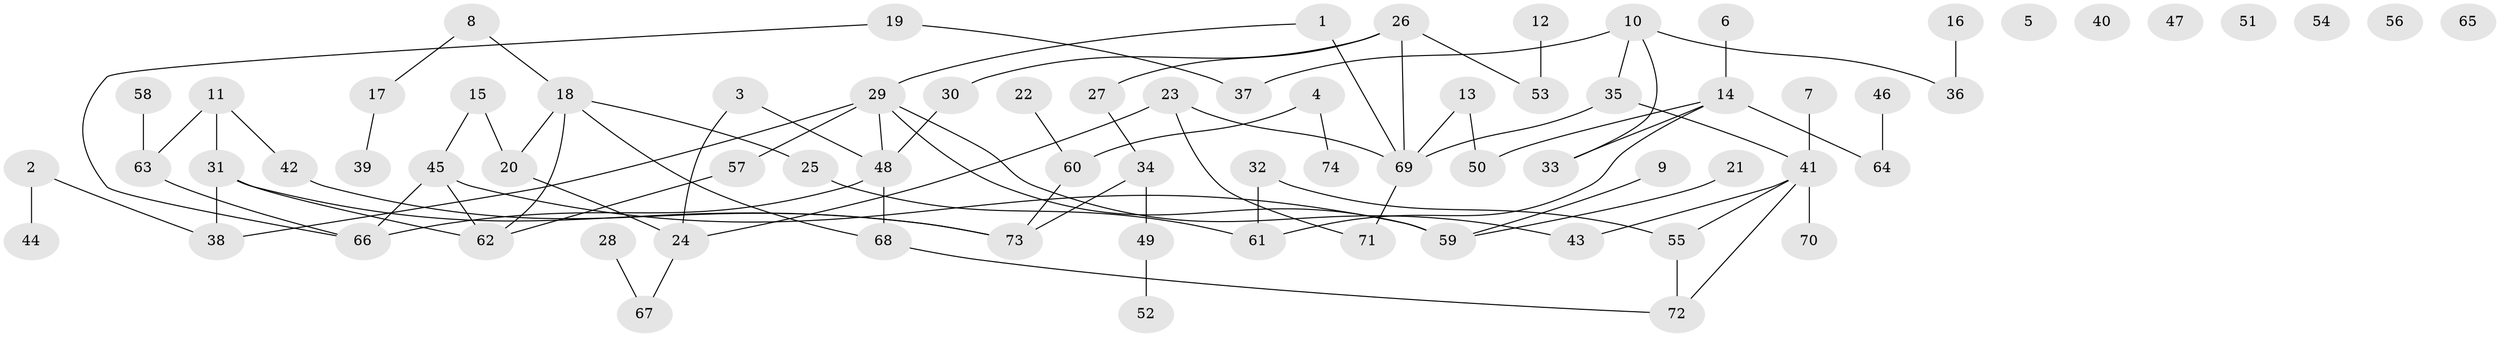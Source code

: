 // coarse degree distribution, {2: 0.16326530612244897, 3: 0.16326530612244897, 1: 0.2653061224489796, 0: 0.14285714285714285, 5: 0.10204081632653061, 4: 0.10204081632653061, 8: 0.04081632653061224, 6: 0.02040816326530612}
// Generated by graph-tools (version 1.1) at 2025/23/03/03/25 07:23:29]
// undirected, 74 vertices, 85 edges
graph export_dot {
graph [start="1"]
  node [color=gray90,style=filled];
  1;
  2;
  3;
  4;
  5;
  6;
  7;
  8;
  9;
  10;
  11;
  12;
  13;
  14;
  15;
  16;
  17;
  18;
  19;
  20;
  21;
  22;
  23;
  24;
  25;
  26;
  27;
  28;
  29;
  30;
  31;
  32;
  33;
  34;
  35;
  36;
  37;
  38;
  39;
  40;
  41;
  42;
  43;
  44;
  45;
  46;
  47;
  48;
  49;
  50;
  51;
  52;
  53;
  54;
  55;
  56;
  57;
  58;
  59;
  60;
  61;
  62;
  63;
  64;
  65;
  66;
  67;
  68;
  69;
  70;
  71;
  72;
  73;
  74;
  1 -- 29;
  1 -- 69;
  2 -- 38;
  2 -- 44;
  3 -- 24;
  3 -- 48;
  4 -- 60;
  4 -- 74;
  6 -- 14;
  7 -- 41;
  8 -- 17;
  8 -- 18;
  9 -- 59;
  10 -- 33;
  10 -- 35;
  10 -- 36;
  10 -- 37;
  11 -- 31;
  11 -- 42;
  11 -- 63;
  12 -- 53;
  13 -- 50;
  13 -- 69;
  14 -- 33;
  14 -- 50;
  14 -- 61;
  14 -- 64;
  15 -- 20;
  15 -- 45;
  16 -- 36;
  17 -- 39;
  18 -- 20;
  18 -- 25;
  18 -- 62;
  18 -- 68;
  19 -- 37;
  19 -- 66;
  20 -- 24;
  21 -- 59;
  22 -- 60;
  23 -- 24;
  23 -- 69;
  23 -- 71;
  24 -- 67;
  25 -- 61;
  26 -- 27;
  26 -- 30;
  26 -- 53;
  26 -- 69;
  27 -- 34;
  28 -- 67;
  29 -- 38;
  29 -- 43;
  29 -- 48;
  29 -- 57;
  29 -- 59;
  30 -- 48;
  31 -- 38;
  31 -- 62;
  31 -- 73;
  32 -- 55;
  32 -- 61;
  34 -- 49;
  34 -- 73;
  35 -- 41;
  35 -- 69;
  41 -- 43;
  41 -- 55;
  41 -- 70;
  41 -- 72;
  42 -- 73;
  45 -- 59;
  45 -- 62;
  45 -- 66;
  46 -- 64;
  48 -- 66;
  48 -- 68;
  49 -- 52;
  55 -- 72;
  57 -- 62;
  58 -- 63;
  60 -- 73;
  63 -- 66;
  68 -- 72;
  69 -- 71;
}
